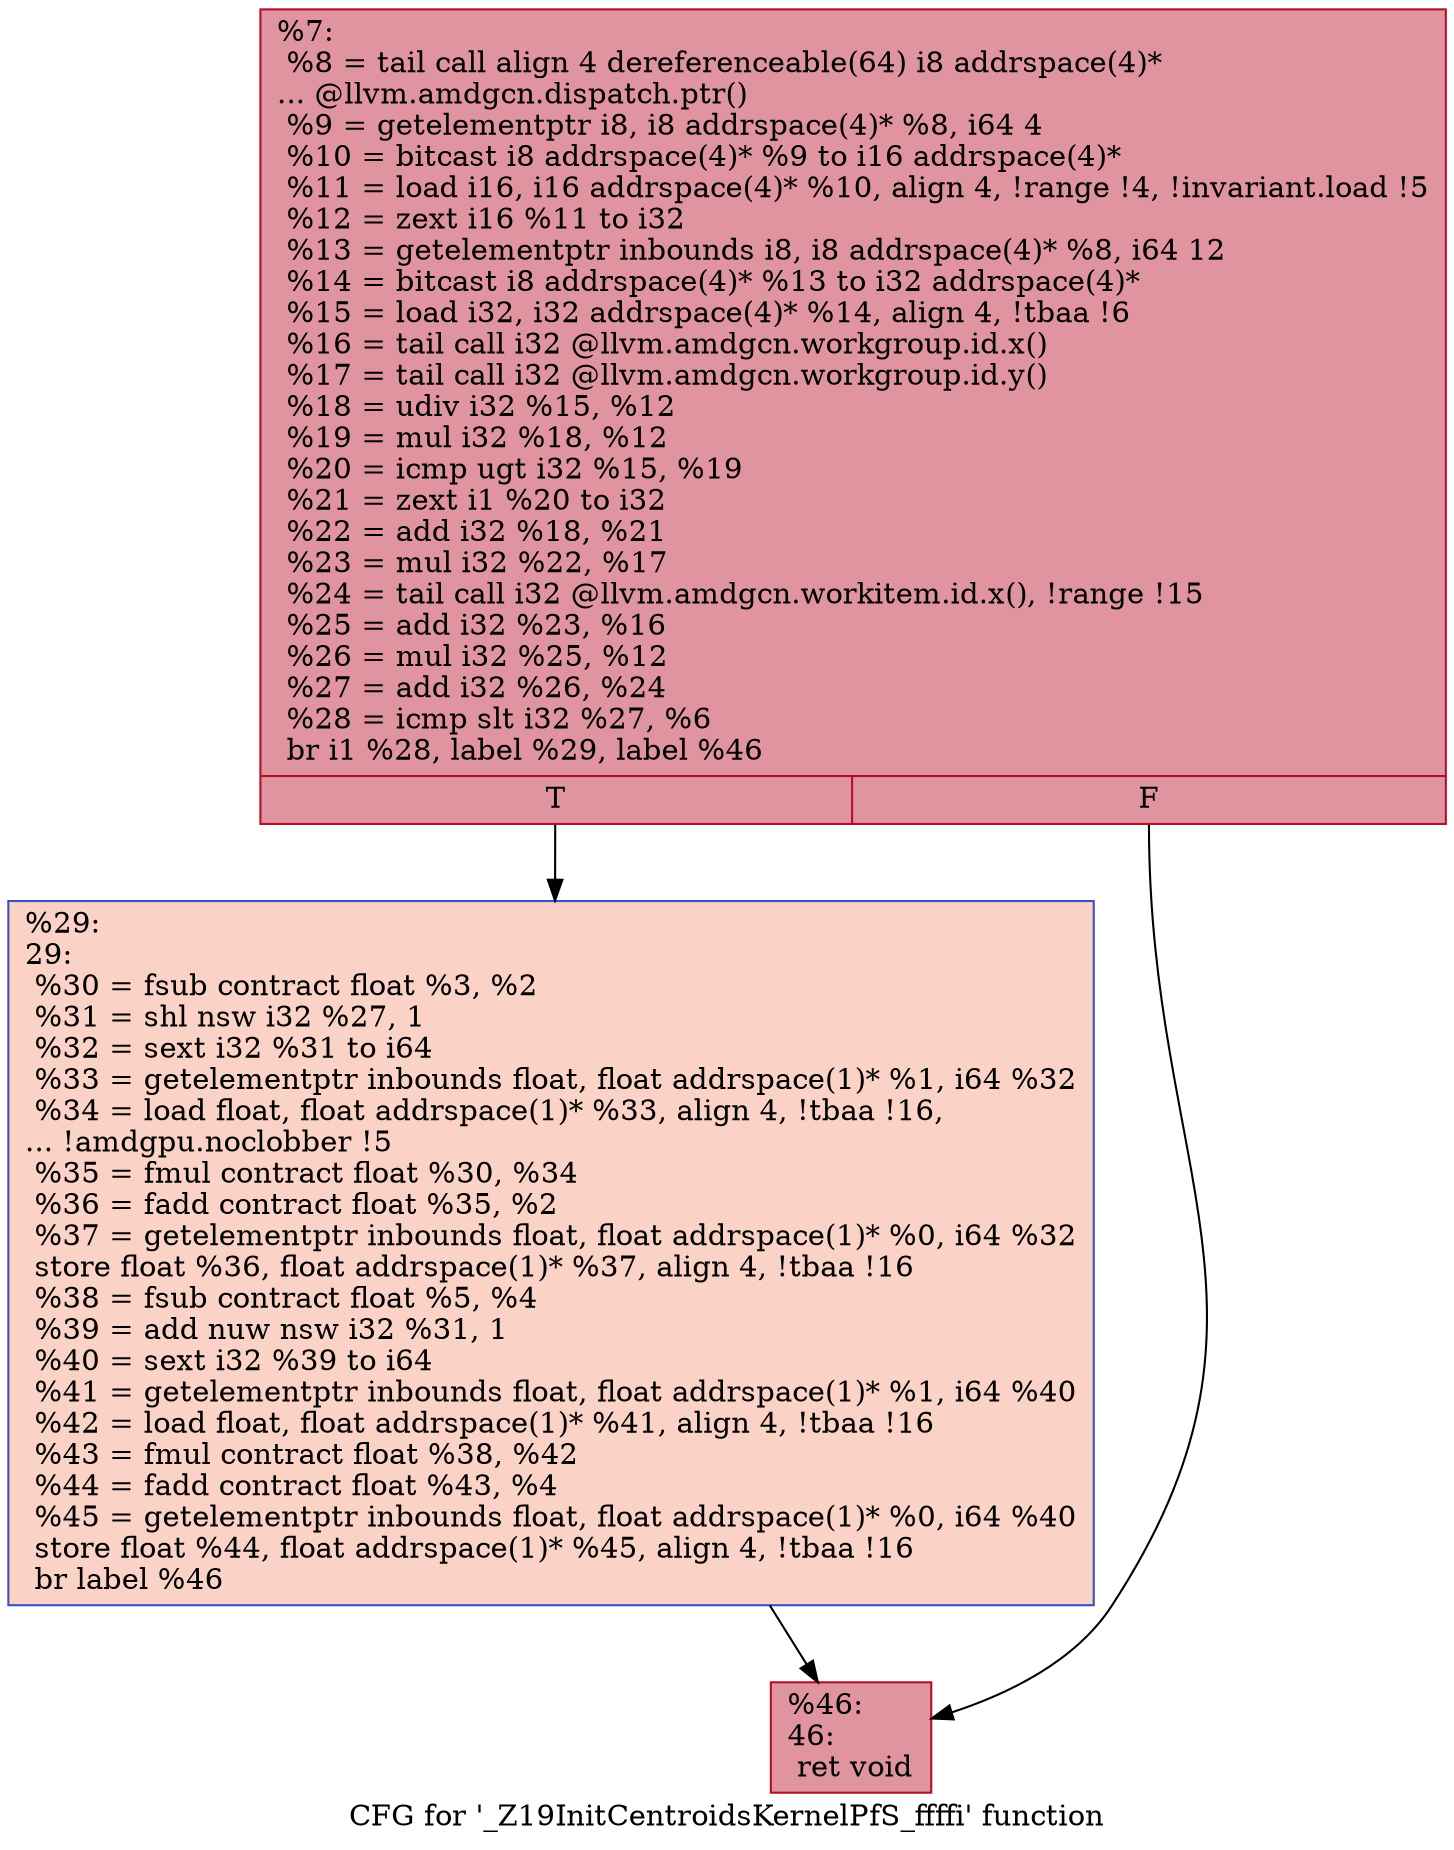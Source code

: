 digraph "CFG for '_Z19InitCentroidsKernelPfS_ffffi' function" {
	label="CFG for '_Z19InitCentroidsKernelPfS_ffffi' function";

	Node0x641d740 [shape=record,color="#b70d28ff", style=filled, fillcolor="#b70d2870",label="{%7:\l  %8 = tail call align 4 dereferenceable(64) i8 addrspace(4)*\l... @llvm.amdgcn.dispatch.ptr()\l  %9 = getelementptr i8, i8 addrspace(4)* %8, i64 4\l  %10 = bitcast i8 addrspace(4)* %9 to i16 addrspace(4)*\l  %11 = load i16, i16 addrspace(4)* %10, align 4, !range !4, !invariant.load !5\l  %12 = zext i16 %11 to i32\l  %13 = getelementptr inbounds i8, i8 addrspace(4)* %8, i64 12\l  %14 = bitcast i8 addrspace(4)* %13 to i32 addrspace(4)*\l  %15 = load i32, i32 addrspace(4)* %14, align 4, !tbaa !6\l  %16 = tail call i32 @llvm.amdgcn.workgroup.id.x()\l  %17 = tail call i32 @llvm.amdgcn.workgroup.id.y()\l  %18 = udiv i32 %15, %12\l  %19 = mul i32 %18, %12\l  %20 = icmp ugt i32 %15, %19\l  %21 = zext i1 %20 to i32\l  %22 = add i32 %18, %21\l  %23 = mul i32 %22, %17\l  %24 = tail call i32 @llvm.amdgcn.workitem.id.x(), !range !15\l  %25 = add i32 %23, %16\l  %26 = mul i32 %25, %12\l  %27 = add i32 %26, %24\l  %28 = icmp slt i32 %27, %6\l  br i1 %28, label %29, label %46\l|{<s0>T|<s1>F}}"];
	Node0x641d740:s0 -> Node0x641ffb0;
	Node0x641d740:s1 -> Node0x6420040;
	Node0x641ffb0 [shape=record,color="#3d50c3ff", style=filled, fillcolor="#f59c7d70",label="{%29:\l29:                                               \l  %30 = fsub contract float %3, %2\l  %31 = shl nsw i32 %27, 1\l  %32 = sext i32 %31 to i64\l  %33 = getelementptr inbounds float, float addrspace(1)* %1, i64 %32\l  %34 = load float, float addrspace(1)* %33, align 4, !tbaa !16,\l... !amdgpu.noclobber !5\l  %35 = fmul contract float %30, %34\l  %36 = fadd contract float %35, %2\l  %37 = getelementptr inbounds float, float addrspace(1)* %0, i64 %32\l  store float %36, float addrspace(1)* %37, align 4, !tbaa !16\l  %38 = fsub contract float %5, %4\l  %39 = add nuw nsw i32 %31, 1\l  %40 = sext i32 %39 to i64\l  %41 = getelementptr inbounds float, float addrspace(1)* %1, i64 %40\l  %42 = load float, float addrspace(1)* %41, align 4, !tbaa !16\l  %43 = fmul contract float %38, %42\l  %44 = fadd contract float %43, %4\l  %45 = getelementptr inbounds float, float addrspace(1)* %0, i64 %40\l  store float %44, float addrspace(1)* %45, align 4, !tbaa !16\l  br label %46\l}"];
	Node0x641ffb0 -> Node0x6420040;
	Node0x6420040 [shape=record,color="#b70d28ff", style=filled, fillcolor="#b70d2870",label="{%46:\l46:                                               \l  ret void\l}"];
}
